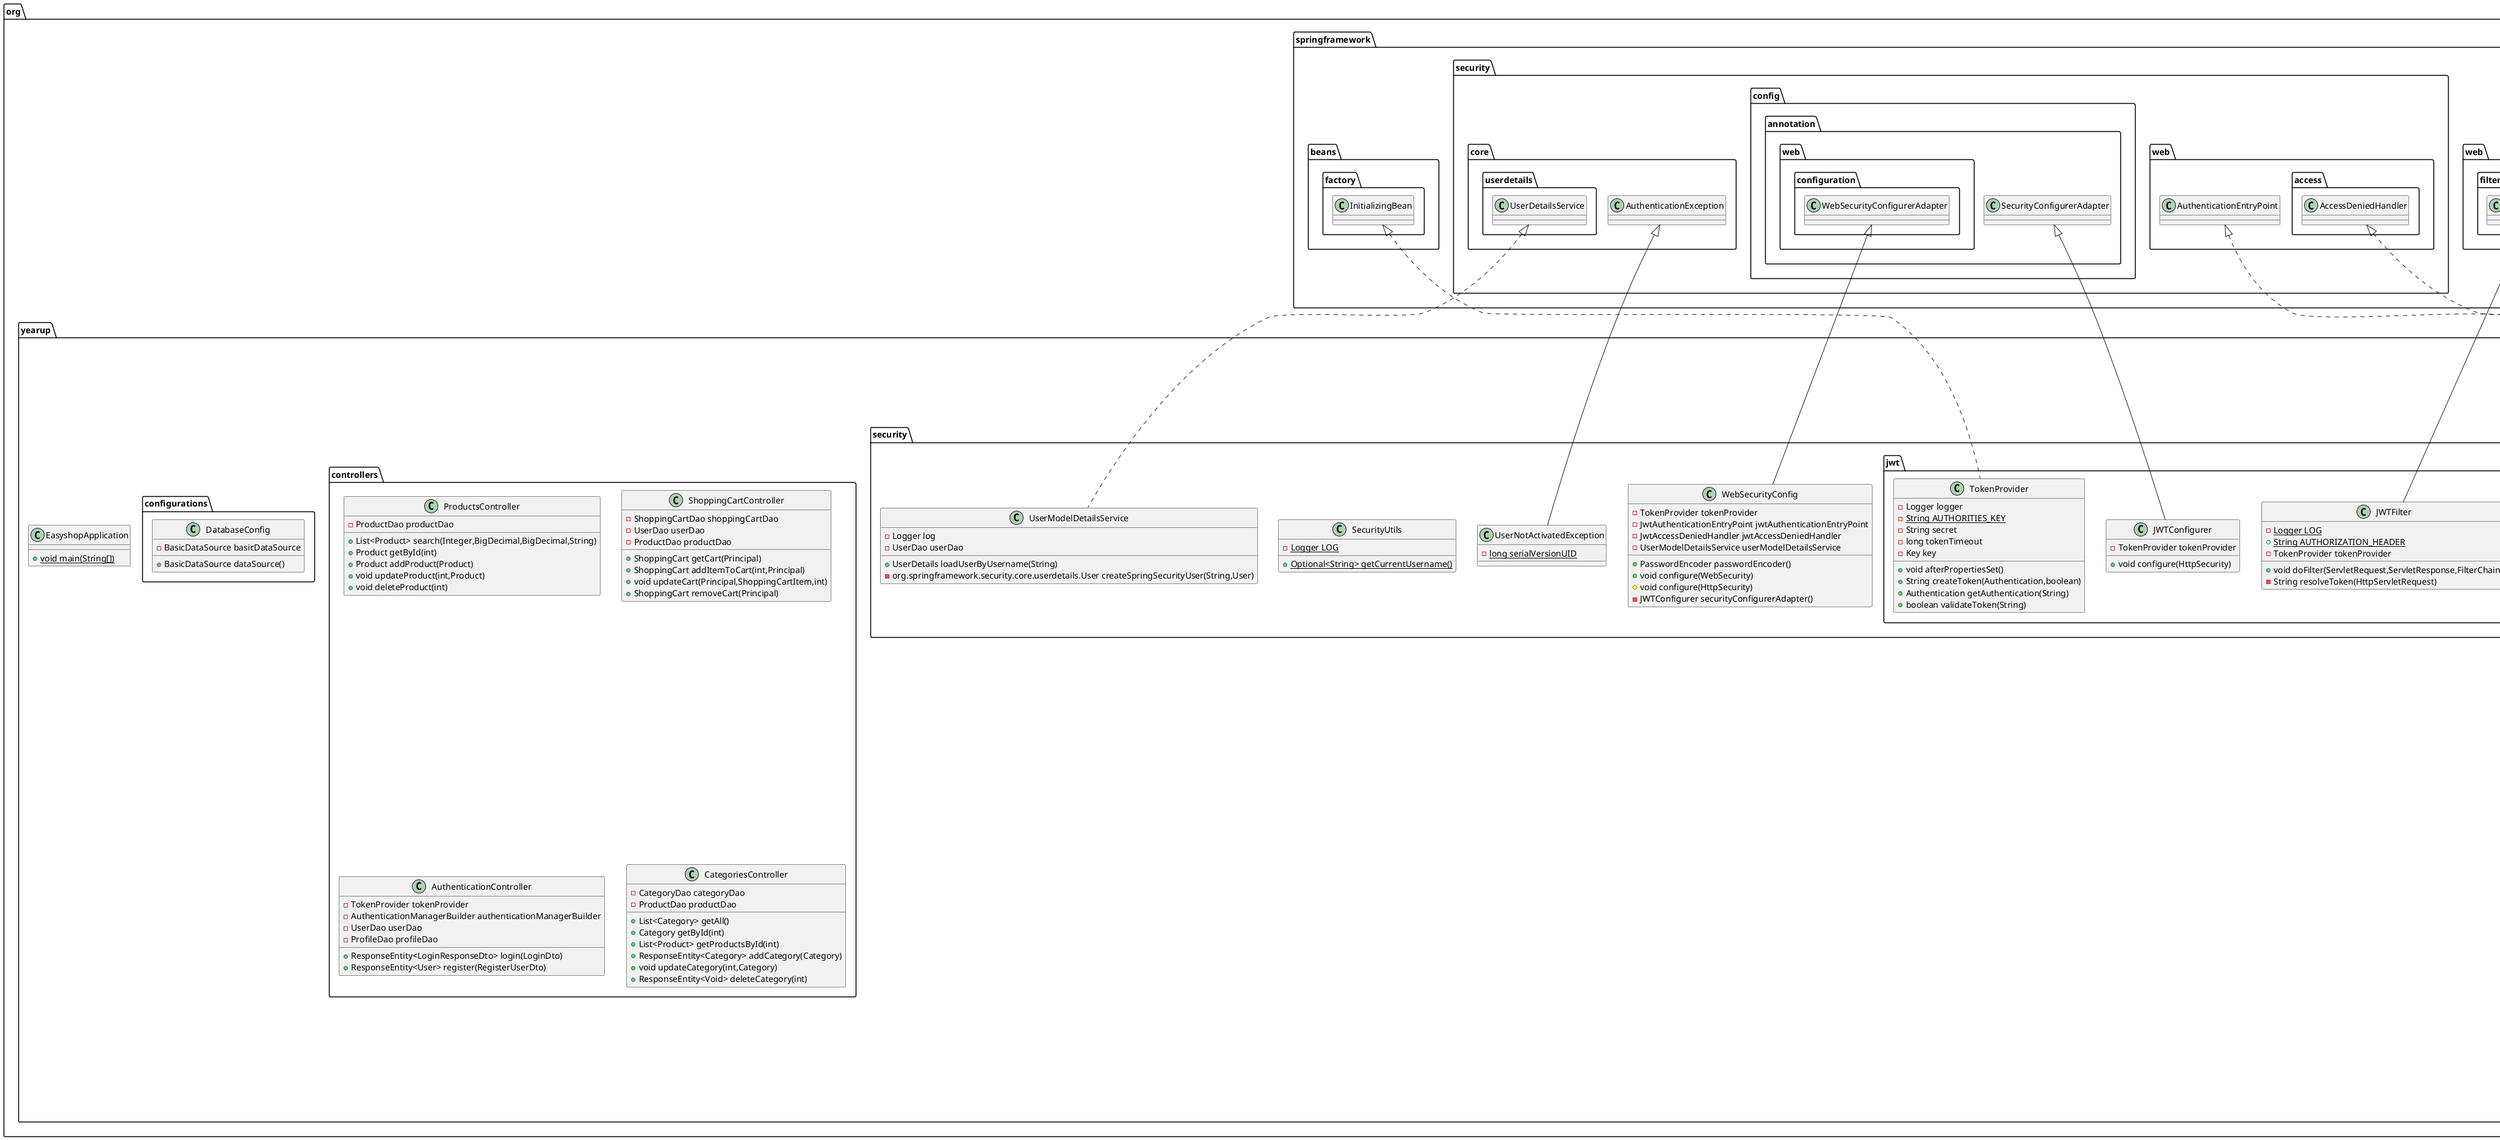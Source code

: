 @startuml
class org.yearup.data.mysql.MySqlProductDao {
+ List<Product> search(Integer,BigDecimal,BigDecimal,String)
+ List<Product> listByCategoryId(int)
+ Product getById(int)
+ Product create(Product)
+ void update(int,Product)
+ void delete(int)
# {static} Product mapRow(ResultSet)
}

class org.yearup.data.mysql.MySqlProfileDao {
+ Profile create(Profile)
+ Profile getUserById(int)
+ void updateUser(int,Profile)
}

interface org.yearup.data.ShoppingCartDao {
~ ShoppingCart getByUserId(int)
~ void updateCart(int,ShoppingCartItem,int)
~ ShoppingCart addToShoppingCart(int,Product)
~ ShoppingCart removeCart(int)
}

class org.yearup.models.Product {
- int productId
- String name
- BigDecimal price
- int categoryId
- String description
- String color
- int stock
- boolean isFeatured
- String imageUrl
+ int getProductId()
+ void setProductId(int)
+ String getName()
+ void setName(String)
+ BigDecimal getPrice()
+ void setPrice(BigDecimal)
+ int getCategoryId()
+ void setCategoryId(int)
+ String getDescription()
+ void setDescription(String)
+ String getColor()
+ void setColor(String)
+ int getStock()
+ void setStock(int)
+ boolean isFeatured()
+ void setFeatured(boolean)
+ String getImageUrl()
+ void setImageUrl(String)
}


class org.yearup.data.mysql.MySqlCategoryDao {
+ List<Category> getAllCategories()
+ Category getById(int)
+ Category create(Category)
+ void update(int,Category)
+ void delete(int)
- Category mapRow(ResultSet)
}

class org.yearup.models.Category {
- int categoryId
- String name
- String description
+ int getCategoryId()
+ void setCategoryId(int)
+ String getName()
+ void setName(String)
+ String getDescription()
+ void setDescription(String)
}


class org.yearup.security.UserNotActivatedException {
- {static} long serialVersionUID
}

class org.yearup.security.WebSecurityConfig {
- TokenProvider tokenProvider
- JwtAuthenticationEntryPoint jwtAuthenticationEntryPoint
- JwtAccessDeniedHandler jwtAccessDeniedHandler
- UserModelDetailsService userModelDetailsService
+ PasswordEncoder passwordEncoder()
+ void configure(WebSecurity)
# void configure(HttpSecurity)
- JWTConfigurer securityConfigurerAdapter()
}


class org.yearup.security.UserModelDetailsService {
- Logger log
- UserDao userDao
+ UserDetails loadUserByUsername(String)
- org.springframework.security.core.userdetails.User createSpringSecurityUser(String,User)
}


class org.yearup.models.ShoppingCart {
- Map<Integer,ShoppingCartItem> items
+ Map<Integer,ShoppingCartItem> getItems()
+ void setItems(Map<Integer,ShoppingCartItem>)
+ boolean contains(int)
+ void add(ShoppingCartItem)
+ ShoppingCartItem get(int)
+ BigDecimal getTotal()
}


class org.yearup.models.Profile {
- int userId
- String firstName
- String lastName
- String phone
- String email
- String address
- String city
- String state
- String zip
+ int getUserId()
+ void setUserId(int)
+ String getFirstName()
+ void setFirstName(String)
+ String getLastName()
+ void setLastName(String)
+ String getPhone()
+ void setPhone(String)
+ String getEmail()
+ void setEmail(String)
+ String getAddress()
+ void setAddress(String)
+ String getCity()
+ void setCity(String)
+ String getState()
+ void setState(String)
+ String getZip()
+ void setZip(String)
}


class org.yearup.controllers.ProductsController {
- ProductDao productDao
+ List<Product> search(Integer,BigDecimal,BigDecimal,String)
+ Product getById(int)
+ Product addProduct(Product)
+ void updateProduct(int,Product)
+ void deleteProduct(int)
}


interface org.yearup.data.ProductDao {
~ List<Product> search(Integer,BigDecimal,BigDecimal,String)
~ List<Product> listByCategoryId(int)
~ Product getById(int)
~ Product create(Product)
~ void update(int,Product)
~ void delete(int)
}

class org.yearup.configurations.DatabaseConfig {
- BasicDataSource basicDataSource
+ BasicDataSource dataSource()
}


class org.yearup.controllers.ShoppingCartController {
- ShoppingCartDao shoppingCartDao
- UserDao userDao
- ProductDao productDao
+ ShoppingCart getCart(Principal)
+ ShoppingCart addItemToCart(int,Principal)
+ void updateCart(Principal,ShoppingCartItem,int)
+ ShoppingCart removeCart(Principal)
}


interface org.yearup.data.ProfileDao {
~ Profile create(Profile)
~ Profile getUserById(int)
~ void updateUser(int,Profile)
}

class org.yearup.models.ShoppingCartItem {
- Product product
- int quantity
- BigDecimal discountPercent
+ Product getProduct()
+ void setProduct(Product)
+ int getQuantity()
+ void setQuantity(int)
+ BigDecimal getDiscountPercent()
+ void setDiscountPercent(BigDecimal)
+ int getProductId()
+ BigDecimal getLineTotal()
}


class org.yearup.security.jwt.JWTConfigurer {
- TokenProvider tokenProvider
+ void configure(HttpSecurity)
}


interface org.yearup.data.CategoryDao {
~ List<Category> getAllCategories()
~ Category getById(int)
~ Category create(Category)
~ void update(int,Category)
~ void delete(int)
}

class org.yearup.security.JwtAccessDeniedHandler {
+ void handle(HttpServletRequest,HttpServletResponse,AccessDeniedException)
}

class org.yearup.security.jwt.JWTFilter {
- {static} Logger LOG
+ {static} String AUTHORIZATION_HEADER
- TokenProvider tokenProvider
+ void doFilter(ServletRequest,ServletResponse,FilterChain)
- String resolveToken(HttpServletRequest)
}


interface org.yearup.data.UserDao {
~ List<User> getAll()
~ User getUserById(int)
~ User getByUserName(String)
~ int getIdByUsername(String)
~ User create(User)
~ boolean exists(String)
}

class org.yearup.security.SecurityUtils {
- {static} Logger LOG
+ {static} Optional<String> getCurrentUsername()
}


class org.yearup.models.authentication.LoginResponseDto {
- String token
- User user
~ String getToken()
~ void setToken(String)
+ User getUser()
+ void setUser(User)
}


class org.yearup.data.mysql.MySqlUserDao {
+ User create(User)
+ List<User> getAll()
+ User getUserById(int)
+ User getByUserName(String)
+ int getIdByUsername(String)
+ boolean exists(String)
- User mapRow(ResultSet)
}

class org.yearup.models.authentication.Authority {
- String name
+ String getName()
+ void setName(String)
+ boolean equals(Object)
+ int hashCode()
+ String toString()
}


class org.yearup.models.authentication.LoginDto {
- String username
- String password
+ String getUsername()
+ void setUsername(String)
+ String getPassword()
+ void setPassword(String)
+ String toString()
}


class org.yearup.models.authentication.RegisterUserDto {
- String username
- String password
- String confirmPassword
- String role
+ String getUsername()
+ void setUsername(String)
+ String getPassword()
+ void setPassword(String)
+ String getConfirmPassword()
+ void setConfirmPassword(String)
+ String getRole()
+ void setRole(String)
}


class org.yearup.controllers.AuthenticationController {
- TokenProvider tokenProvider
- AuthenticationManagerBuilder authenticationManagerBuilder
- UserDao userDao
- ProfileDao profileDao
+ ResponseEntity<LoginResponseDto> login(LoginDto)
+ ResponseEntity<User> register(RegisterUserDto)
}


class org.yearup.EasyshopApplication {
+ {static} void main(String[])
}

class org.yearup.data.mysql.MySqlShoppingCartDao {
+ ShoppingCart getByUserId(int)
+ ShoppingCart addToShoppingCart(int,Product)
+ void updateCart(int,ShoppingCartItem,int)
+ ShoppingCart removeCart(int)
}

abstract class org.yearup.data.mysql.MySqlDaoBase {
- DataSource dataSource
# Connection getConnection()
}


class org.yearup.models.User {
- int id
- String username
- String password
- boolean activated
- Set<Authority> authorities
+ int getId()
+ void setId(int)
+ String getUsername()
+ void setUsername(String)
+ String getPassword()
+ void setPassword(String)
+ boolean isActivated()
+ void setActivated(boolean)
+ Set<Authority> getAuthorities()
+ void setAuthorities(Set<Authority>)
+ void setAuthorities(String)
+ void addRole(String)
+ boolean equals(Object)
+ int hashCode()
+ String toString()
+ String getRole()
}


class org.yearup.security.jwt.TokenProvider {
- Logger logger
- {static} String AUTHORITIES_KEY
- String secret
- long tokenTimeout
- Key key
+ void afterPropertiesSet()
+ String createToken(Authentication,boolean)
+ Authentication getAuthentication(String)
+ boolean validateToken(String)
}


class org.yearup.security.JwtAuthenticationEntryPoint {
+ void commence(HttpServletRequest,HttpServletResponse,AuthenticationException)
}

class org.yearup.controllers.CategoriesController {
- CategoryDao categoryDao
- ProductDao productDao
+ List<Category> getAll()
+ Category getById(int)
+ List<Product> getProductsById(int)
+ ResponseEntity<Category> addCategory(Category)
+ void updateCategory(int,Category)
+ ResponseEntity<Void> deleteCategory(int)
}




org.yearup.data.ProductDao <|.. org.yearup.data.mysql.MySqlProductDao
org.yearup.data.mysql.MySqlDaoBase <|-- org.yearup.data.mysql.MySqlProductDao
org.yearup.data.ProfileDao <|.. org.yearup.data.mysql.MySqlProfileDao
org.yearup.data.mysql.MySqlDaoBase <|-- org.yearup.data.mysql.MySqlProfileDao
org.yearup.data.CategoryDao <|.. org.yearup.data.mysql.MySqlCategoryDao
org.yearup.data.mysql.MySqlDaoBase <|-- org.yearup.data.mysql.MySqlCategoryDao
org.springframework.security.core.AuthenticationException <|-- org.yearup.security.UserNotActivatedException
org.springframework.security.config.annotation.web.configuration.WebSecurityConfigurerAdapter <|-- org.yearup.security.WebSecurityConfig
org.springframework.security.core.userdetails.UserDetailsService <|.. org.yearup.security.UserModelDetailsService
org.springframework.security.config.annotation.SecurityConfigurerAdapter <|-- org.yearup.security.jwt.JWTConfigurer
org.springframework.security.web.access.AccessDeniedHandler <|.. org.yearup.security.JwtAccessDeniedHandler
org.springframework.web.filter.GenericFilterBean <|-- org.yearup.security.jwt.JWTFilter
org.yearup.data.UserDao <|.. org.yearup.data.mysql.MySqlUserDao
org.yearup.data.mysql.MySqlDaoBase <|-- org.yearup.data.mysql.MySqlUserDao
org.yearup.data.ShoppingCartDao <|.. org.yearup.data.mysql.MySqlShoppingCartDao
org.yearup.data.mysql.MySqlDaoBase <|-- org.yearup.data.mysql.MySqlShoppingCartDao
org.springframework.beans.factory.InitializingBean <|.. org.yearup.security.jwt.TokenProvider
org.springframework.security.web.AuthenticationEntryPoint <|.. org.yearup.security.JwtAuthenticationEntryPoint
@enduml